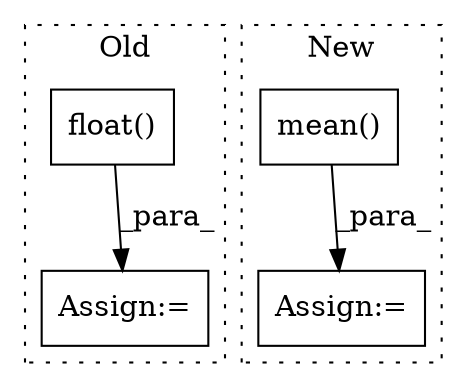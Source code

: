 digraph G {
subgraph cluster0 {
1 [label="float()" a="75" s="614" l="13" shape="box"];
4 [label="Assign:=" a="68" s="598" l="3" shape="box"];
label = "Old";
style="dotted";
}
subgraph cluster1 {
2 [label="mean()" a="75" s="1522,1545" l="22,1" shape="box"];
3 [label="Assign:=" a="68" s="1518" l="3" shape="box"];
label = "New";
style="dotted";
}
1 -> 4 [label="_para_"];
2 -> 3 [label="_para_"];
}
